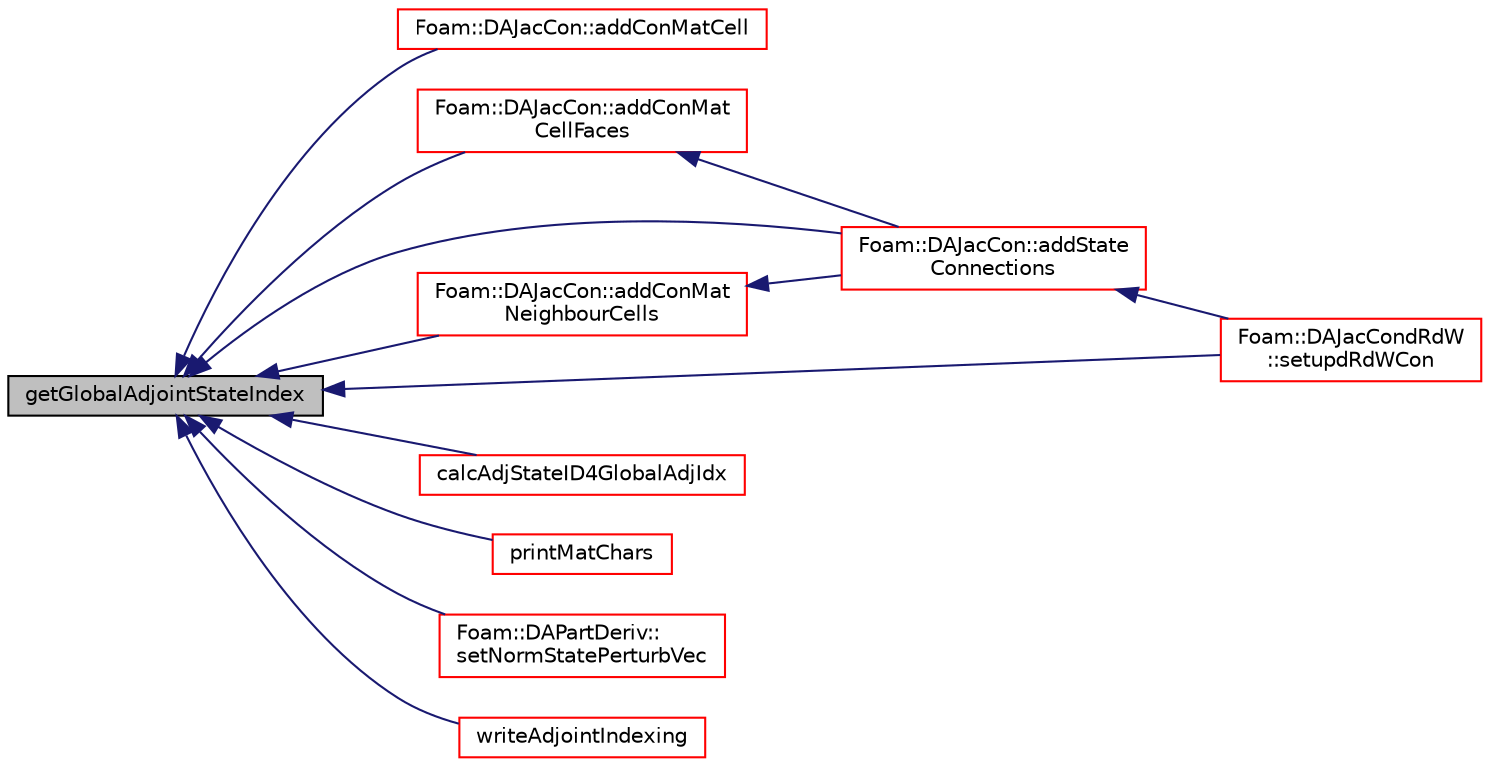digraph "getGlobalAdjointStateIndex"
{
  bgcolor="transparent";
  edge [fontname="Helvetica",fontsize="10",labelfontname="Helvetica",labelfontsize="10"];
  node [fontname="Helvetica",fontsize="10",shape=record];
  rankdir="LR";
  Node93 [label="getGlobalAdjointStateIndex",height=0.2,width=0.4,color="black", fillcolor="grey75", style="filled", fontcolor="black"];
  Node93 -> Node94 [dir="back",color="midnightblue",fontsize="10",style="solid",fontname="Helvetica"];
  Node94 [label="Foam::DAJacCon::addConMatCell",height=0.2,width=0.4,color="red",URL="$classFoam_1_1DAJacCon.html#a91fc2ef8d15a3108b5d703a3b3013a0b",tooltip="add val to the gRow row in conMat, the column indice are the state (given by stateName) for a given c..."];
  Node93 -> Node99 [dir="back",color="midnightblue",fontsize="10",style="solid",fontname="Helvetica"];
  Node99 [label="Foam::DAJacCon::addConMat\lCellFaces",height=0.2,width=0.4,color="red",URL="$classFoam_1_1DAJacCon.html#a04dcbd6a9e72efa68dc43e69ac6c6505",tooltip="add val to gRow row in conMat, column indice are the faces (given by stateName) for a given cellI ..."];
  Node99 -> Node100 [dir="back",color="midnightblue",fontsize="10",style="solid",fontname="Helvetica"];
  Node100 [label="Foam::DAJacCon::addState\lConnections",height=0.2,width=0.4,color="red",URL="$classFoam_1_1DAJacCon.html#a9dd95e527ffe4ab41fa36bb746e5f2aa",tooltip="a high-level function to add connected state column indices to the connectivity matrix ..."];
  Node100 -> Node103 [dir="back",color="midnightblue",fontsize="10",style="solid",fontname="Helvetica"];
  Node103 [label="Foam::DAJacCondRdW\l::setupdRdWCon",height=0.2,width=0.4,color="red",URL="$classFoam_1_1DAJacCondRdW.html#a6320c97a80c467a388c3a88fdcd31eb3"];
  Node93 -> Node107 [dir="back",color="midnightblue",fontsize="10",style="solid",fontname="Helvetica"];
  Node107 [label="Foam::DAJacCon::addConMat\lNeighbourCells",height=0.2,width=0.4,color="red",URL="$classFoam_1_1DAJacCon.html#a7920d58d7b500265c10295dae6b82c75",tooltip="add val to gRow row in conMat, column indice are the neighbouring states (given by stateName) for a g..."];
  Node107 -> Node100 [dir="back",color="midnightblue",fontsize="10",style="solid",fontname="Helvetica"];
  Node93 -> Node100 [dir="back",color="midnightblue",fontsize="10",style="solid",fontname="Helvetica"];
  Node93 -> Node108 [dir="back",color="midnightblue",fontsize="10",style="solid",fontname="Helvetica"];
  Node108 [label="calcAdjStateID4GlobalAdjIdx",height=0.2,width=0.4,color="red",URL="$classFoam_1_1DAIndex.html#a7d418608cdff359a52e2a01ffe70b95c",tooltip="compute global list adjStateID4GlobalAdjIdx that stores the stateID for a given globalAdjIndx ..."];
  Node93 -> Node110 [dir="back",color="midnightblue",fontsize="10",style="solid",fontname="Helvetica"];
  Node110 [label="printMatChars",height=0.2,width=0.4,color="red",URL="$classFoam_1_1DAIndex.html#a0aa276cc85800b41a2125bcd95032e86",tooltip="print petsc matrix statistics such as the max on/off diagonral ratio "];
  Node93 -> Node114 [dir="back",color="midnightblue",fontsize="10",style="solid",fontname="Helvetica"];
  Node114 [label="Foam::DAPartDeriv::\lsetNormStatePerturbVec",height=0.2,width=0.4,color="red",URL="$classFoam_1_1DAPartDeriv.html#aec174241eed03bdc90978bef82cf9666",tooltip="setup the state normalization vector "];
  Node93 -> Node103 [dir="back",color="midnightblue",fontsize="10",style="solid",fontname="Helvetica"];
  Node93 -> Node118 [dir="back",color="midnightblue",fontsize="10",style="solid",fontname="Helvetica"];
  Node118 [label="writeAdjointIndexing",height=0.2,width=0.4,color="red",URL="$classFoam_1_1DAIndex.html#a5ea2d9b49873d967653031239f6280e4",tooltip="write the adjoint indexing for debugging "];
}
